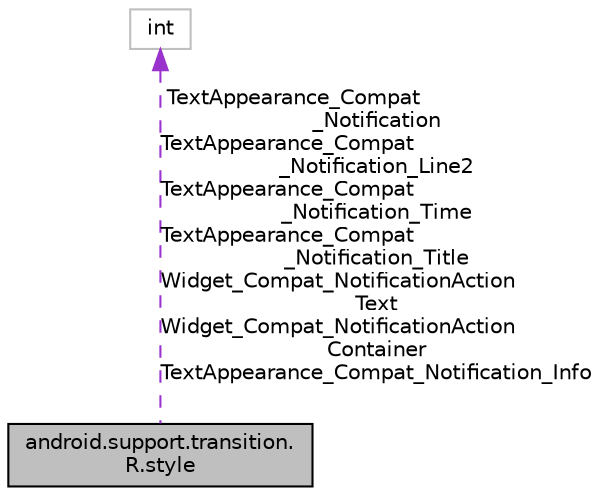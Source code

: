 digraph "android.support.transition.R.style"
{
 // INTERACTIVE_SVG=YES
 // LATEX_PDF_SIZE
  edge [fontname="Helvetica",fontsize="10",labelfontname="Helvetica",labelfontsize="10"];
  node [fontname="Helvetica",fontsize="10",shape=record];
  Node1 [label="android.support.transition.\lR.style",height=0.2,width=0.4,color="black", fillcolor="grey75", style="filled", fontcolor="black",tooltip=" "];
  Node2 -> Node1 [dir="back",color="darkorchid3",fontsize="10",style="dashed",label=" TextAppearance_Compat\l_Notification\nTextAppearance_Compat\l_Notification_Line2\nTextAppearance_Compat\l_Notification_Time\nTextAppearance_Compat\l_Notification_Title\nWidget_Compat_NotificationAction\lText\nWidget_Compat_NotificationAction\lContainer\nTextAppearance_Compat_Notification_Info" ,fontname="Helvetica"];
  Node2 [label="int",height=0.2,width=0.4,color="grey75", fillcolor="white", style="filled",tooltip=" "];
}
